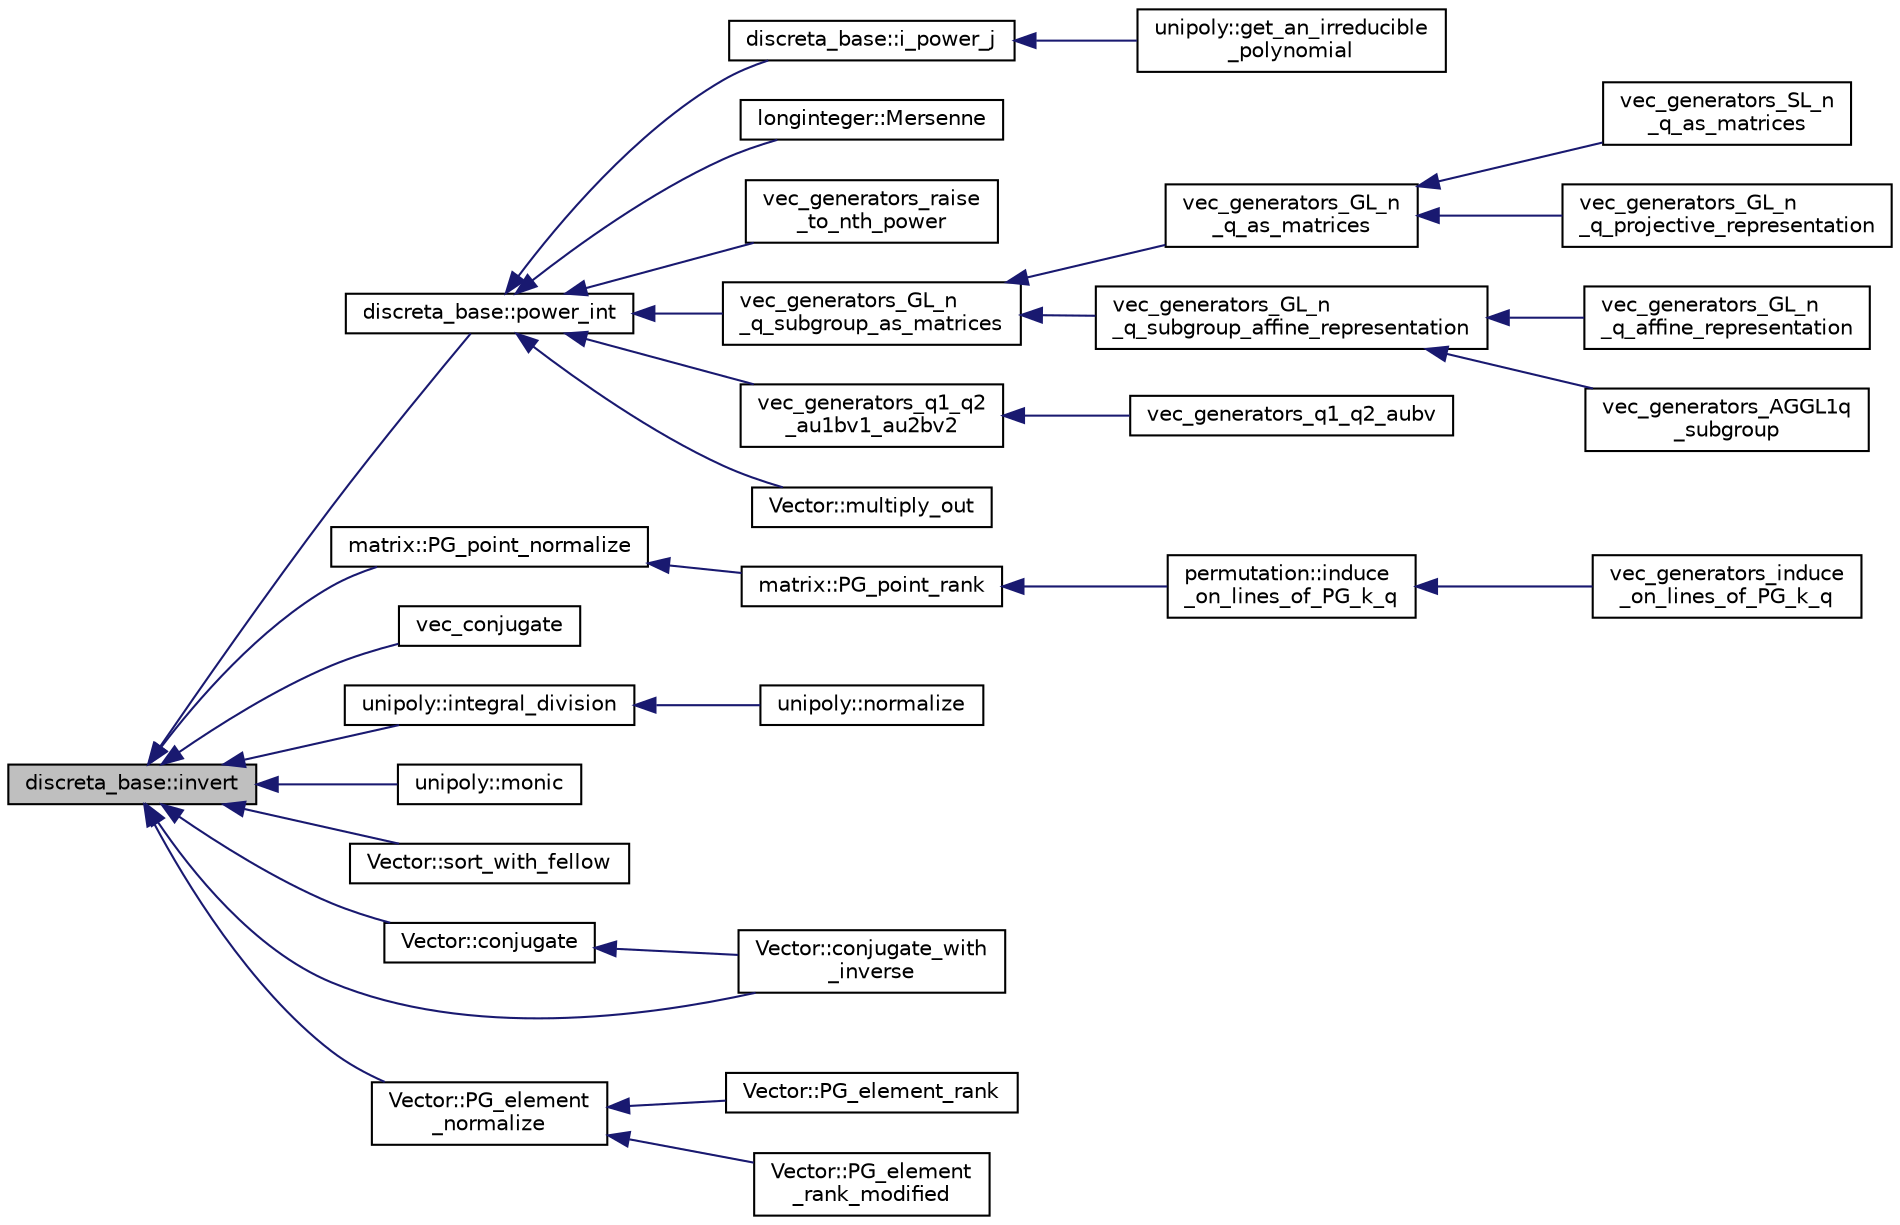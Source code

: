 digraph "discreta_base::invert"
{
  edge [fontname="Helvetica",fontsize="10",labelfontname="Helvetica",labelfontsize="10"];
  node [fontname="Helvetica",fontsize="10",shape=record];
  rankdir="LR";
  Node13702 [label="discreta_base::invert",height=0.2,width=0.4,color="black", fillcolor="grey75", style="filled", fontcolor="black"];
  Node13702 -> Node13703 [dir="back",color="midnightblue",fontsize="10",style="solid",fontname="Helvetica"];
  Node13703 [label="discreta_base::power_int",height=0.2,width=0.4,color="black", fillcolor="white", style="filled",URL="$d7/d71/classdiscreta__base.html#a4b7be615dfc1a72b6c6a623325e77628"];
  Node13703 -> Node13704 [dir="back",color="midnightblue",fontsize="10",style="solid",fontname="Helvetica"];
  Node13704 [label="discreta_base::i_power_j",height=0.2,width=0.4,color="black", fillcolor="white", style="filled",URL="$d7/d71/classdiscreta__base.html#ae0bc8b345a8d639e626267ddbebaa7a1"];
  Node13704 -> Node13705 [dir="back",color="midnightblue",fontsize="10",style="solid",fontname="Helvetica"];
  Node13705 [label="unipoly::get_an_irreducible\l_polynomial",height=0.2,width=0.4,color="black", fillcolor="white", style="filled",URL="$d1/d89/classunipoly.html#a14ae1863f2096e87f8115f5e8f727883"];
  Node13703 -> Node13706 [dir="back",color="midnightblue",fontsize="10",style="solid",fontname="Helvetica"];
  Node13706 [label="longinteger::Mersenne",height=0.2,width=0.4,color="black", fillcolor="white", style="filled",URL="$d3/d71/classlonginteger.html#a549866ae981b0229715752adc96be386"];
  Node13703 -> Node13707 [dir="back",color="midnightblue",fontsize="10",style="solid",fontname="Helvetica"];
  Node13707 [label="vec_generators_raise\l_to_nth_power",height=0.2,width=0.4,color="black", fillcolor="white", style="filled",URL="$d0/dd3/perm__group__gens_8_c.html#ae2abdba2094e87b7f58ee9042738b4f5"];
  Node13703 -> Node13708 [dir="back",color="midnightblue",fontsize="10",style="solid",fontname="Helvetica"];
  Node13708 [label="vec_generators_GL_n\l_q_subgroup_as_matrices",height=0.2,width=0.4,color="black", fillcolor="white", style="filled",URL="$d0/dd3/perm__group__gens_8_c.html#a67390878e31e37836b12fa5d56e72394"];
  Node13708 -> Node13709 [dir="back",color="midnightblue",fontsize="10",style="solid",fontname="Helvetica"];
  Node13709 [label="vec_generators_GL_n\l_q_as_matrices",height=0.2,width=0.4,color="black", fillcolor="white", style="filled",URL="$d0/dd3/perm__group__gens_8_c.html#a16af2db378d422175df1fdf70cb02806"];
  Node13709 -> Node13710 [dir="back",color="midnightblue",fontsize="10",style="solid",fontname="Helvetica"];
  Node13710 [label="vec_generators_SL_n\l_q_as_matrices",height=0.2,width=0.4,color="black", fillcolor="white", style="filled",URL="$d0/dd3/perm__group__gens_8_c.html#aece7a22e0963ee87d325797900443bd2"];
  Node13709 -> Node13711 [dir="back",color="midnightblue",fontsize="10",style="solid",fontname="Helvetica"];
  Node13711 [label="vec_generators_GL_n\l_q_projective_representation",height=0.2,width=0.4,color="black", fillcolor="white", style="filled",URL="$d0/dd3/perm__group__gens_8_c.html#ae56b1d99562cb32203518575c689746d"];
  Node13708 -> Node13712 [dir="back",color="midnightblue",fontsize="10",style="solid",fontname="Helvetica"];
  Node13712 [label="vec_generators_GL_n\l_q_subgroup_affine_representation",height=0.2,width=0.4,color="black", fillcolor="white", style="filled",URL="$d0/dd3/perm__group__gens_8_c.html#adc1a2bfe52c3047a066884771aa01321"];
  Node13712 -> Node13713 [dir="back",color="midnightblue",fontsize="10",style="solid",fontname="Helvetica"];
  Node13713 [label="vec_generators_GL_n\l_q_affine_representation",height=0.2,width=0.4,color="black", fillcolor="white", style="filled",URL="$d0/dd3/perm__group__gens_8_c.html#a689108f410f773f0681e21a864097f16"];
  Node13712 -> Node13714 [dir="back",color="midnightblue",fontsize="10",style="solid",fontname="Helvetica"];
  Node13714 [label="vec_generators_AGGL1q\l_subgroup",height=0.2,width=0.4,color="black", fillcolor="white", style="filled",URL="$d0/dd3/perm__group__gens_8_c.html#a93659c1c7a668dd6adf9f217c608e1f1"];
  Node13703 -> Node13715 [dir="back",color="midnightblue",fontsize="10",style="solid",fontname="Helvetica"];
  Node13715 [label="vec_generators_q1_q2\l_au1bv1_au2bv2",height=0.2,width=0.4,color="black", fillcolor="white", style="filled",URL="$d0/dd3/perm__group__gens_8_c.html#aee37285cfb5987a4fc1f5c7580865175"];
  Node13715 -> Node13716 [dir="back",color="midnightblue",fontsize="10",style="solid",fontname="Helvetica"];
  Node13716 [label="vec_generators_q1_q2_aubv",height=0.2,width=0.4,color="black", fillcolor="white", style="filled",URL="$d0/dd3/perm__group__gens_8_c.html#a0b5ce8828dd8a35cbfec4450f0d76edc"];
  Node13703 -> Node13717 [dir="back",color="midnightblue",fontsize="10",style="solid",fontname="Helvetica"];
  Node13717 [label="Vector::multiply_out",height=0.2,width=0.4,color="black", fillcolor="white", style="filled",URL="$d5/db2/class_vector.html#a3f8219c2cb731ff22790f6456753e104"];
  Node13702 -> Node13718 [dir="back",color="midnightblue",fontsize="10",style="solid",fontname="Helvetica"];
  Node13718 [label="matrix::PG_point_normalize",height=0.2,width=0.4,color="black", fillcolor="white", style="filled",URL="$d1/d8d/classmatrix.html#a99bed1e311402c77fa47ad8fea5ba8ce"];
  Node13718 -> Node13719 [dir="back",color="midnightblue",fontsize="10",style="solid",fontname="Helvetica"];
  Node13719 [label="matrix::PG_point_rank",height=0.2,width=0.4,color="black", fillcolor="white", style="filled",URL="$d1/d8d/classmatrix.html#a482c95dbcf39d23ea96bca94e2a3f8cb"];
  Node13719 -> Node13720 [dir="back",color="midnightblue",fontsize="10",style="solid",fontname="Helvetica"];
  Node13720 [label="permutation::induce\l_on_lines_of_PG_k_q",height=0.2,width=0.4,color="black", fillcolor="white", style="filled",URL="$d0/d08/classpermutation.html#a3e01585ffb15282fc45a3158c5ad0b76"];
  Node13720 -> Node13721 [dir="back",color="midnightblue",fontsize="10",style="solid",fontname="Helvetica"];
  Node13721 [label="vec_generators_induce\l_on_lines_of_PG_k_q",height=0.2,width=0.4,color="black", fillcolor="white", style="filled",URL="$d0/dd3/perm__group__gens_8_c.html#ab33fa2e167b2501e5761fee699b4c285"];
  Node13702 -> Node13722 [dir="back",color="midnightblue",fontsize="10",style="solid",fontname="Helvetica"];
  Node13722 [label="vec_conjugate",height=0.2,width=0.4,color="black", fillcolor="white", style="filled",URL="$d0/dd3/perm__group__gens_8_c.html#a394633eb67f30ca43fc9aff8abfff329"];
  Node13702 -> Node13723 [dir="back",color="midnightblue",fontsize="10",style="solid",fontname="Helvetica"];
  Node13723 [label="unipoly::integral_division",height=0.2,width=0.4,color="black", fillcolor="white", style="filled",URL="$d1/d89/classunipoly.html#aeb794e4d6b10709ed6be7dae9826d705"];
  Node13723 -> Node13724 [dir="back",color="midnightblue",fontsize="10",style="solid",fontname="Helvetica"];
  Node13724 [label="unipoly::normalize",height=0.2,width=0.4,color="black", fillcolor="white", style="filled",URL="$d1/d89/classunipoly.html#a1fdf6f2da235edcf45fca433dea19370"];
  Node13702 -> Node13725 [dir="back",color="midnightblue",fontsize="10",style="solid",fontname="Helvetica"];
  Node13725 [label="unipoly::monic",height=0.2,width=0.4,color="black", fillcolor="white", style="filled",URL="$d1/d89/classunipoly.html#a44fd80fcd3b9dc5b3d9f915761a8082d"];
  Node13702 -> Node13726 [dir="back",color="midnightblue",fontsize="10",style="solid",fontname="Helvetica"];
  Node13726 [label="Vector::sort_with_fellow",height=0.2,width=0.4,color="black", fillcolor="white", style="filled",URL="$d5/db2/class_vector.html#a689bf0a0797099e26f9b40d07cfd1b9c"];
  Node13702 -> Node13727 [dir="back",color="midnightblue",fontsize="10",style="solid",fontname="Helvetica"];
  Node13727 [label="Vector::conjugate",height=0.2,width=0.4,color="black", fillcolor="white", style="filled",URL="$d5/db2/class_vector.html#a477bb8091a6946d25d1c7b2e32c9a474"];
  Node13727 -> Node13728 [dir="back",color="midnightblue",fontsize="10",style="solid",fontname="Helvetica"];
  Node13728 [label="Vector::conjugate_with\l_inverse",height=0.2,width=0.4,color="black", fillcolor="white", style="filled",URL="$d5/db2/class_vector.html#a31e4b25f3c2939f565f2a9f215a5fd19"];
  Node13702 -> Node13728 [dir="back",color="midnightblue",fontsize="10",style="solid",fontname="Helvetica"];
  Node13702 -> Node13729 [dir="back",color="midnightblue",fontsize="10",style="solid",fontname="Helvetica"];
  Node13729 [label="Vector::PG_element\l_normalize",height=0.2,width=0.4,color="black", fillcolor="white", style="filled",URL="$d5/db2/class_vector.html#a8cca2f9cb0336c06d2ab0b6f835ceb82"];
  Node13729 -> Node13730 [dir="back",color="midnightblue",fontsize="10",style="solid",fontname="Helvetica"];
  Node13730 [label="Vector::PG_element_rank",height=0.2,width=0.4,color="black", fillcolor="white", style="filled",URL="$d5/db2/class_vector.html#a0dedd5c9b487e5160589e2b312091246"];
  Node13729 -> Node13731 [dir="back",color="midnightblue",fontsize="10",style="solid",fontname="Helvetica"];
  Node13731 [label="Vector::PG_element\l_rank_modified",height=0.2,width=0.4,color="black", fillcolor="white", style="filled",URL="$d5/db2/class_vector.html#a7d29be1c56b7eb6711b79a25c1755290"];
}
